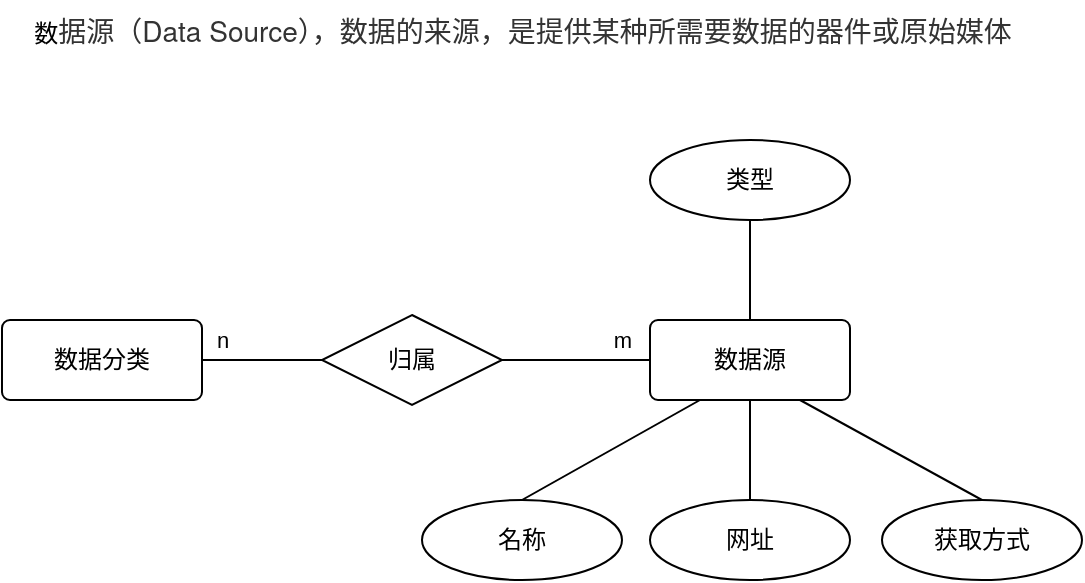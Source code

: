 <mxfile version="21.6.9" type="github">
  <diagram name="第 1 页" id="xS20llQHIGYEkxfeYoXw">
    <mxGraphModel dx="1365" dy="742" grid="1" gridSize="10" guides="1" tooltips="1" connect="1" arrows="1" fold="1" page="1" pageScale="1" pageWidth="827" pageHeight="1169" math="0" shadow="0">
      <root>
        <mxCell id="0" />
        <mxCell id="1" parent="0" />
        <mxCell id="eYtLX1sueXq6XXSOePco-5" style="rounded=0;orthogonalLoop=1;jettySize=auto;html=1;exitX=0.25;exitY=1;exitDx=0;exitDy=0;entryX=0.5;entryY=0;entryDx=0;entryDy=0;endArrow=none;endFill=0;" edge="1" parent="1" source="eYtLX1sueXq6XXSOePco-1" target="eYtLX1sueXq6XXSOePco-3">
          <mxGeometry relative="1" as="geometry" />
        </mxCell>
        <mxCell id="eYtLX1sueXq6XXSOePco-10" style="rounded=0;orthogonalLoop=1;jettySize=auto;html=1;exitX=0.5;exitY=1;exitDx=0;exitDy=0;entryX=0.5;entryY=0;entryDx=0;entryDy=0;endArrow=none;endFill=0;" edge="1" parent="1" source="eYtLX1sueXq6XXSOePco-1" target="eYtLX1sueXq6XXSOePco-9">
          <mxGeometry relative="1" as="geometry" />
        </mxCell>
        <mxCell id="eYtLX1sueXq6XXSOePco-17" style="rounded=0;orthogonalLoop=1;jettySize=auto;html=1;exitX=0.75;exitY=1;exitDx=0;exitDy=0;entryX=0.5;entryY=0;entryDx=0;entryDy=0;endArrow=none;endFill=0;" edge="1" parent="1" source="eYtLX1sueXq6XXSOePco-1" target="eYtLX1sueXq6XXSOePco-16">
          <mxGeometry relative="1" as="geometry" />
        </mxCell>
        <mxCell id="eYtLX1sueXq6XXSOePco-23" style="edgeStyle=orthogonalEdgeStyle;rounded=0;orthogonalLoop=1;jettySize=auto;html=1;exitX=0.5;exitY=0;exitDx=0;exitDy=0;entryX=0.5;entryY=1;entryDx=0;entryDy=0;endArrow=none;endFill=0;" edge="1" parent="1" source="eYtLX1sueXq6XXSOePco-1" target="eYtLX1sueXq6XXSOePco-22">
          <mxGeometry relative="1" as="geometry" />
        </mxCell>
        <mxCell id="eYtLX1sueXq6XXSOePco-1" value="数据源" style="rounded=1;arcSize=10;whiteSpace=wrap;html=1;align=center;" vertex="1" parent="1">
          <mxGeometry x="404" y="210" width="100" height="40" as="geometry" />
        </mxCell>
        <mxCell id="eYtLX1sueXq6XXSOePco-3" value="名称" style="ellipse;whiteSpace=wrap;html=1;align=center;" vertex="1" parent="1">
          <mxGeometry x="290" y="300" width="100" height="40" as="geometry" />
        </mxCell>
        <mxCell id="eYtLX1sueXq6XXSOePco-9" value="网址" style="ellipse;whiteSpace=wrap;html=1;align=center;" vertex="1" parent="1">
          <mxGeometry x="404" y="300" width="100" height="40" as="geometry" />
        </mxCell>
        <mxCell id="eYtLX1sueXq6XXSOePco-15" value="数&lt;span style=&quot;color: rgb(51, 51, 51); font-family: &amp;quot;Helvetica Neue&amp;quot;, Helvetica, Arial, &amp;quot;PingFang SC&amp;quot;, &amp;quot;Hiragino Sans GB&amp;quot;, &amp;quot;Microsoft YaHei&amp;quot;, &amp;quot;WenQuanYi Micro Hei&amp;quot;, sans-serif, font-extend; font-size: 14px; text-align: start; text-indent: 28px; background-color: rgb(255, 255, 255);&quot;&gt;据源（Data Source），数据的来源，是提供某种所需要数据的器件或原始媒体&lt;/span&gt;" style="text;html=1;align=center;verticalAlign=middle;resizable=0;points=[];autosize=1;strokeColor=none;fillColor=none;" vertex="1" parent="1">
          <mxGeometry x="80" y="50" width="520" height="30" as="geometry" />
        </mxCell>
        <mxCell id="eYtLX1sueXq6XXSOePco-16" value="获取方式" style="ellipse;whiteSpace=wrap;html=1;align=center;" vertex="1" parent="1">
          <mxGeometry x="520" y="300" width="100" height="40" as="geometry" />
        </mxCell>
        <mxCell id="eYtLX1sueXq6XXSOePco-22" value="类型" style="ellipse;whiteSpace=wrap;html=1;align=center;" vertex="1" parent="1">
          <mxGeometry x="404" y="120" width="100" height="40" as="geometry" />
        </mxCell>
        <mxCell id="eYtLX1sueXq6XXSOePco-28" style="edgeStyle=orthogonalEdgeStyle;rounded=0;orthogonalLoop=1;jettySize=auto;html=1;exitX=1;exitY=0.5;exitDx=0;exitDy=0;entryX=0;entryY=0.5;entryDx=0;entryDy=0;endArrow=none;endFill=0;" edge="1" parent="1" source="eYtLX1sueXq6XXSOePco-24" target="eYtLX1sueXq6XXSOePco-27">
          <mxGeometry relative="1" as="geometry" />
        </mxCell>
        <mxCell id="eYtLX1sueXq6XXSOePco-30" value="n" style="edgeLabel;html=1;align=center;verticalAlign=middle;resizable=0;points=[];" vertex="1" connectable="0" parent="eYtLX1sueXq6XXSOePco-28">
          <mxGeometry x="-0.201" y="3" relative="1" as="geometry">
            <mxPoint x="-14" y="-7" as="offset" />
          </mxGeometry>
        </mxCell>
        <mxCell id="eYtLX1sueXq6XXSOePco-24" value="数据分类" style="rounded=1;arcSize=10;whiteSpace=wrap;html=1;align=center;" vertex="1" parent="1">
          <mxGeometry x="80" y="210" width="100" height="40" as="geometry" />
        </mxCell>
        <mxCell id="eYtLX1sueXq6XXSOePco-29" style="edgeStyle=orthogonalEdgeStyle;rounded=0;orthogonalLoop=1;jettySize=auto;html=1;exitX=1;exitY=0.5;exitDx=0;exitDy=0;entryX=0;entryY=0.5;entryDx=0;entryDy=0;endArrow=none;endFill=0;" edge="1" parent="1" source="eYtLX1sueXq6XXSOePco-27" target="eYtLX1sueXq6XXSOePco-1">
          <mxGeometry relative="1" as="geometry" />
        </mxCell>
        <mxCell id="eYtLX1sueXq6XXSOePco-31" value="m" style="edgeLabel;html=1;align=center;verticalAlign=middle;resizable=0;points=[];" vertex="1" connectable="0" parent="eYtLX1sueXq6XXSOePco-29">
          <mxGeometry x="0.234" y="3" relative="1" as="geometry">
            <mxPoint x="14" y="-7" as="offset" />
          </mxGeometry>
        </mxCell>
        <mxCell id="eYtLX1sueXq6XXSOePco-27" value="归属" style="shape=rhombus;perimeter=rhombusPerimeter;whiteSpace=wrap;html=1;align=center;" vertex="1" parent="1">
          <mxGeometry x="240" y="207.5" width="90" height="45" as="geometry" />
        </mxCell>
      </root>
    </mxGraphModel>
  </diagram>
</mxfile>
